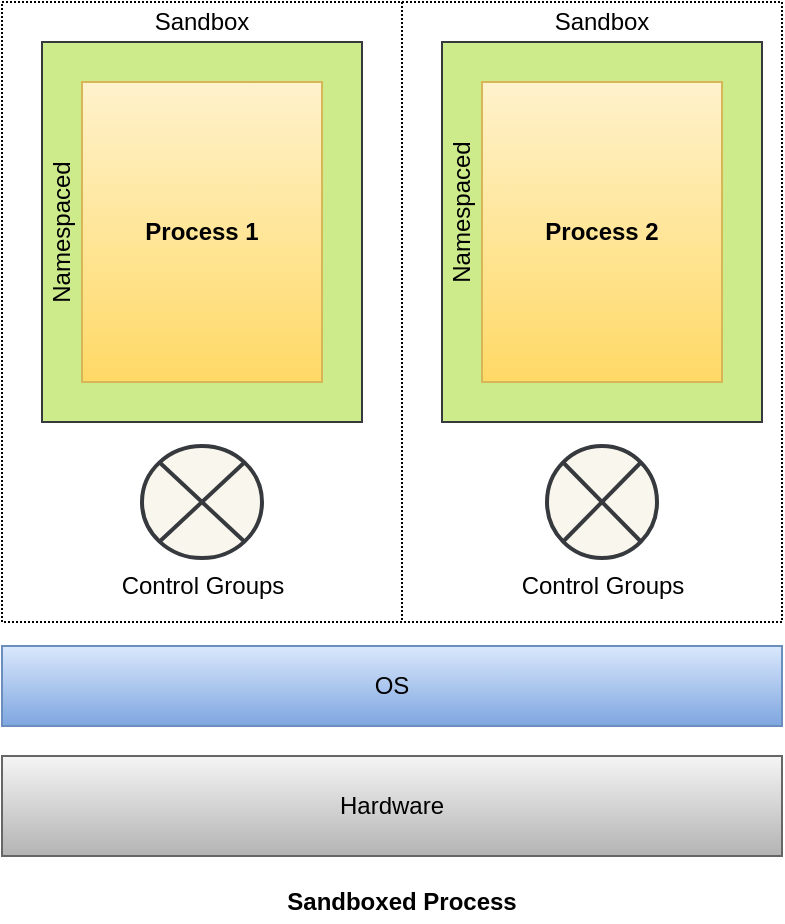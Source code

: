 <mxfile version="10.8.0" type="google"><diagram id="Q30A81MynKSywr_OinE3" name="Page-1"><mxGraphModel dx="918" dy="543" grid="1" gridSize="10" guides="1" tooltips="1" connect="1" arrows="1" fold="1" page="1" pageScale="1" pageWidth="1100" pageHeight="850" math="0" shadow="0"><root><mxCell id="0"/><mxCell id="1" parent="0"/><mxCell id="RRir8y8nqbM3qDIXSCfd-13" value="" style="rounded=0;whiteSpace=wrap;html=1;dashed=1;dashPattern=1 1;" vertex="1" parent="1"><mxGeometry x="410" y="50" width="200" height="310" as="geometry"/></mxCell><mxCell id="RRir8y8nqbM3qDIXSCfd-12" value="" style="rounded=0;whiteSpace=wrap;html=1;dashed=1;dashPattern=1 1;" vertex="1" parent="1"><mxGeometry x="220" y="50" width="200" height="310" as="geometry"/></mxCell><mxCell id="RRir8y8nqbM3qDIXSCfd-1" value="Hardware" style="rounded=0;whiteSpace=wrap;html=1;gradientColor=#b3b3b3;fillColor=#f5f5f5;strokeColor=#666666;" vertex="1" parent="1"><mxGeometry x="220" y="427" width="390" height="50" as="geometry"/></mxCell><mxCell id="RRir8y8nqbM3qDIXSCfd-2" value="OS" style="rounded=0;whiteSpace=wrap;html=1;gradientColor=#7ea6e0;fillColor=#dae8fc;strokeColor=#6c8ebf;" vertex="1" parent="1"><mxGeometry x="220" y="372" width="390" height="40" as="geometry"/></mxCell><mxCell id="RRir8y8nqbM3qDIXSCfd-3" value="" style="rounded=0;whiteSpace=wrap;html=1;fillColor=#cdeb8b;strokeColor=#36393d;" vertex="1" parent="1"><mxGeometry x="240" y="70" width="160" height="190" as="geometry"/></mxCell><mxCell id="RRir8y8nqbM3qDIXSCfd-4" value="" style="rounded=0;whiteSpace=wrap;html=1;fillColor=#cdeb8b;strokeColor=#36393d;" vertex="1" parent="1"><mxGeometry x="440" y="70" width="160" height="190" as="geometry"/></mxCell><mxCell id="RRir8y8nqbM3qDIXSCfd-5" value="&lt;b&gt;Process 1&lt;/b&gt;" style="rounded=0;whiteSpace=wrap;html=1;gradientColor=#ffd966;fillColor=#fff2cc;strokeColor=#d6b656;" vertex="1" parent="1"><mxGeometry x="260" y="90" width="120" height="150" as="geometry"/></mxCell><mxCell id="RRir8y8nqbM3qDIXSCfd-6" value="&lt;b&gt;Process 2&lt;/b&gt;" style="rounded=0;whiteSpace=wrap;html=1;gradientColor=#ffd966;fillColor=#fff2cc;strokeColor=#d6b656;" vertex="1" parent="1"><mxGeometry x="460" y="90" width="120" height="150" as="geometry"/></mxCell><mxCell id="RRir8y8nqbM3qDIXSCfd-7" value="Control Groups" style="verticalLabelPosition=bottom;verticalAlign=top;html=1;strokeWidth=2;shape=mxgraph.flowchart.or;fillColor=#f9f7ed;strokeColor=#36393d;" vertex="1" parent="1"><mxGeometry x="290" y="272" width="60" height="56" as="geometry"/></mxCell><mxCell id="RRir8y8nqbM3qDIXSCfd-8" value="Control Groups" style="verticalLabelPosition=bottom;verticalAlign=top;html=1;strokeWidth=2;shape=mxgraph.flowchart.or;fillColor=#f9f7ed;strokeColor=#36393d;" vertex="1" parent="1"><mxGeometry x="492.5" y="272" width="55" height="56" as="geometry"/></mxCell><mxCell id="RRir8y8nqbM3qDIXSCfd-9" value="Namespaced" style="text;html=1;strokeColor=none;fillColor=none;align=center;verticalAlign=middle;whiteSpace=wrap;rounded=0;rotation=-90;" vertex="1" parent="1"><mxGeometry x="230" y="155" width="40" height="20" as="geometry"/></mxCell><mxCell id="RRir8y8nqbM3qDIXSCfd-10" value="Namespaced" style="text;html=1;strokeColor=none;fillColor=none;align=center;verticalAlign=middle;whiteSpace=wrap;rounded=0;rotation=-90;" vertex="1" parent="1"><mxGeometry x="430" y="145" width="40" height="20" as="geometry"/></mxCell><mxCell id="RRir8y8nqbM3qDIXSCfd-11" value="Sandbox&lt;br&gt;" style="text;html=1;strokeColor=none;fillColor=none;align=center;verticalAlign=middle;whiteSpace=wrap;rounded=0;" vertex="1" parent="1"><mxGeometry x="300" y="50" width="40" height="20" as="geometry"/></mxCell><mxCell id="RRir8y8nqbM3qDIXSCfd-14" value="Sandbox&lt;br&gt;" style="text;html=1;strokeColor=none;fillColor=none;align=center;verticalAlign=middle;whiteSpace=wrap;rounded=0;" vertex="1" parent="1"><mxGeometry x="500" y="50" width="40" height="20" as="geometry"/></mxCell><mxCell id="RRir8y8nqbM3qDIXSCfd-15" value="&lt;b&gt;Sandboxed Process&lt;/b&gt;" style="text;html=1;strokeColor=none;fillColor=none;align=center;verticalAlign=middle;whiteSpace=wrap;rounded=0;dashed=1;dashPattern=1 1;" vertex="1" parent="1"><mxGeometry x="356" y="490" width="128" height="20" as="geometry"/></mxCell></root></mxGraphModel></diagram></mxfile>